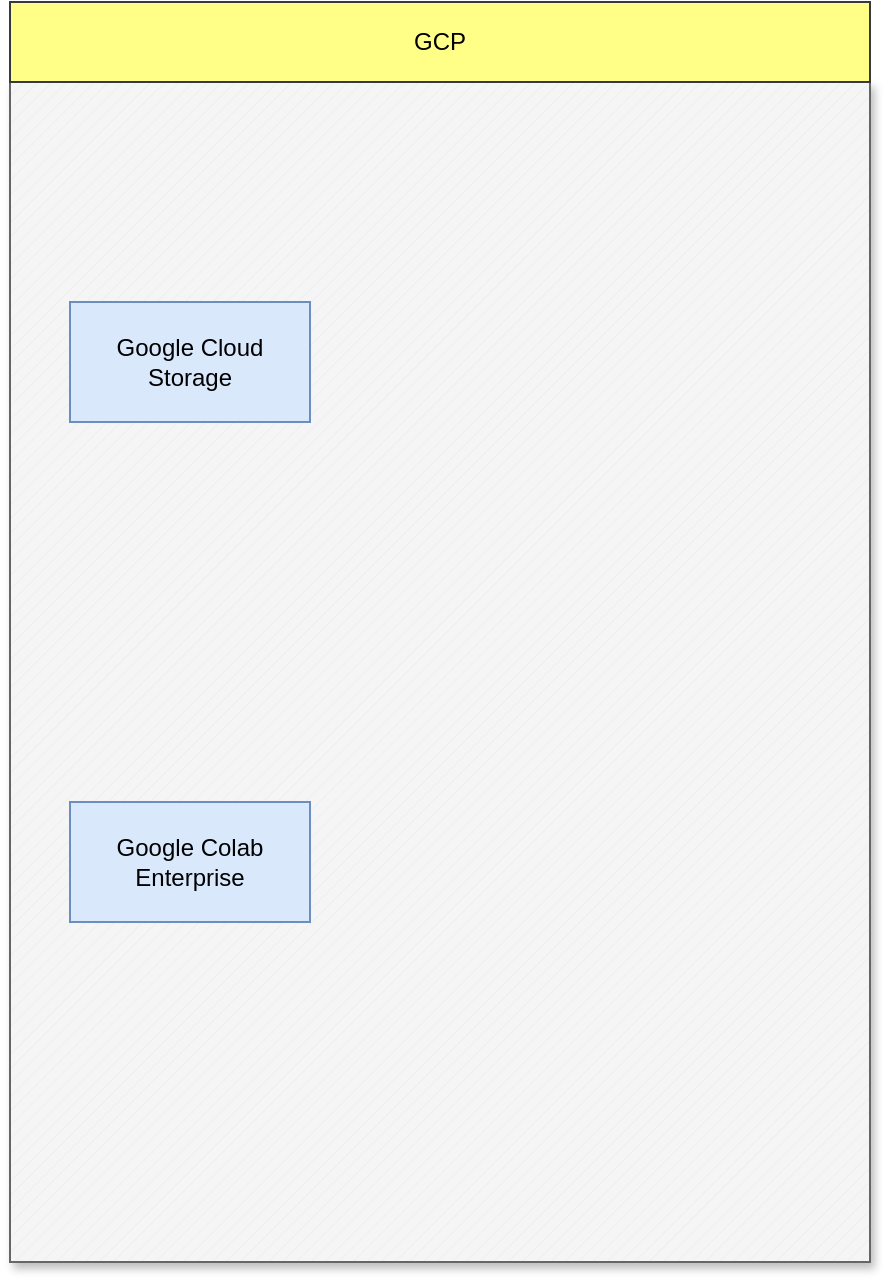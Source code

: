 <mxfile version="26.1.0" pages="4">
  <diagram id="ygqiq3oBdgNy8tMTnnIn" name="GCP">
    <mxGraphModel dx="880" dy="426" grid="1" gridSize="10" guides="1" tooltips="1" connect="1" arrows="1" fold="1" page="1" pageScale="1" pageWidth="827" pageHeight="1169" math="0" shadow="0">
      <root>
        <mxCell id="0" />
        <mxCell id="1" parent="0" />
        <mxCell id="Rsj3dL-EIwJRunG1osvN-1" value="" style="verticalLabelPosition=bottom;verticalAlign=top;html=1;shape=mxgraph.basic.patternFillRect;fillStyle=diag;step=5;fillStrokeWidth=0.2;fillStrokeColor=#dddddd;shadow=1;fillColor=#f5f5f5;fontColor=#333333;strokeColor=#666666;" vertex="1" parent="1">
          <mxGeometry x="320" y="680" width="430" height="590" as="geometry" />
        </mxCell>
        <UserObject label="&lt;font style=&quot;color: rgb(0, 0, 0);&quot;&gt;Google Cloud Storage&lt;/font&gt;" link="data:page/id,kEsczLIVPEFL4yCQ2tGk" id="iYUzOtnvTbg7wEWpSSFN-5">
          <mxCell style="rounded=0;whiteSpace=wrap;html=1;fillColor=#dae8fc;strokeColor=#6c8ebf;" vertex="1" parent="1">
            <mxGeometry x="350" y="790" width="120" height="60" as="geometry" />
          </mxCell>
        </UserObject>
        <mxCell id="iYUzOtnvTbg7wEWpSSFN-9" value="Google Colab Enterprise" style="rounded=0;whiteSpace=wrap;html=1;fillColor=#dae8fc;strokeColor=#6c8ebf;" vertex="1" parent="1">
          <mxGeometry x="350" y="1040" width="120" height="60" as="geometry" />
        </mxCell>
        <mxCell id="Rsj3dL-EIwJRunG1osvN-15" value="GCP" style="rounded=0;whiteSpace=wrap;html=1;fillColor=#ffff88;strokeColor=#36393d;" vertex="1" parent="1">
          <mxGeometry x="320" y="640" width="430" height="40" as="geometry" />
        </mxCell>
      </root>
    </mxGraphModel>
  </diagram>
  <diagram name="PIPELINE" id="zKmUaz1M9zcyhKT5BYp9">
    <mxGraphModel dx="1100" dy="533" grid="1" gridSize="10" guides="1" tooltips="1" connect="1" arrows="1" fold="1" page="1" pageScale="1" pageWidth="827" pageHeight="1169" math="0" shadow="0">
      <root>
        <mxCell id="0" />
        <mxCell id="1" parent="0" />
        <mxCell id="xZSJAuJluVSql3U0-4sX-12" style="edgeStyle=orthogonalEdgeStyle;rounded=0;orthogonalLoop=1;jettySize=auto;html=1;entryX=0.5;entryY=0;entryDx=0;entryDy=0;" edge="1" parent="1" source="xZSJAuJluVSql3U0-4sX-1" target="xZSJAuJluVSql3U0-4sX-2">
          <mxGeometry relative="1" as="geometry" />
        </mxCell>
        <mxCell id="xZSJAuJluVSql3U0-4sX-1" value="GitHub Repository" style="rounded=0;whiteSpace=wrap;html=1;" vertex="1" parent="1">
          <mxGeometry x="350" y="380" width="120" height="60" as="geometry" />
        </mxCell>
        <mxCell id="xZSJAuJluVSql3U0-4sX-13" style="edgeStyle=orthogonalEdgeStyle;rounded=0;orthogonalLoop=1;jettySize=auto;html=1;entryX=0.5;entryY=0;entryDx=0;entryDy=0;" edge="1" parent="1" source="xZSJAuJluVSql3U0-4sX-2" target="xZSJAuJluVSql3U0-4sX-3">
          <mxGeometry relative="1" as="geometry" />
        </mxCell>
        <mxCell id="xZSJAuJluVSql3U0-4sX-2" value="Commit &amp;amp; Push Changes" style="rounded=0;whiteSpace=wrap;html=1;" vertex="1" parent="1">
          <mxGeometry x="350" y="470" width="120" height="60" as="geometry" />
        </mxCell>
        <mxCell id="xZSJAuJluVSql3U0-4sX-14" style="edgeStyle=orthogonalEdgeStyle;rounded=0;orthogonalLoop=1;jettySize=auto;html=1;" edge="1" parent="1" source="xZSJAuJluVSql3U0-4sX-3" target="xZSJAuJluVSql3U0-4sX-4">
          <mxGeometry relative="1" as="geometry" />
        </mxCell>
        <mxCell id="xZSJAuJluVSql3U0-4sX-3" value="GitHub Actions (Pipeline)" style="rounded=0;whiteSpace=wrap;html=1;" vertex="1" parent="1">
          <mxGeometry x="350" y="564.5" width="120" height="60" as="geometry" />
        </mxCell>
        <mxCell id="xZSJAuJluVSql3U0-4sX-15" style="edgeStyle=orthogonalEdgeStyle;rounded=0;orthogonalLoop=1;jettySize=auto;html=1;entryX=0.5;entryY=0;entryDx=0;entryDy=0;" edge="1" parent="1" source="xZSJAuJluVSql3U0-4sX-4" target="xZSJAuJluVSql3U0-4sX-5">
          <mxGeometry relative="1" as="geometry" />
        </mxCell>
        <mxCell id="xZSJAuJluVSql3U0-4sX-4" value="Terraform Deploys Infrastructure" style="rounded=0;whiteSpace=wrap;html=1;" vertex="1" parent="1">
          <mxGeometry x="350" y="660" width="120" height="60" as="geometry" />
        </mxCell>
        <mxCell id="xZSJAuJluVSql3U0-4sX-19" style="edgeStyle=orthogonalEdgeStyle;rounded=0;orthogonalLoop=1;jettySize=auto;html=1;entryX=0.5;entryY=0;entryDx=0;entryDy=0;" edge="1" parent="1" source="xZSJAuJluVSql3U0-4sX-5" target="xZSJAuJluVSql3U0-4sX-6">
          <mxGeometry relative="1" as="geometry" />
        </mxCell>
        <mxCell id="xZSJAuJluVSql3U0-4sX-20" style="edgeStyle=orthogonalEdgeStyle;rounded=0;orthogonalLoop=1;jettySize=auto;html=1;" edge="1" parent="1" source="xZSJAuJluVSql3U0-4sX-5" target="xZSJAuJluVSql3U0-4sX-8">
          <mxGeometry relative="1" as="geometry" />
        </mxCell>
        <mxCell id="xZSJAuJluVSql3U0-4sX-5" value="Terraform Deploys Infrastructure" style="rounded=0;whiteSpace=wrap;html=1;" vertex="1" parent="1">
          <mxGeometry x="350" y="750" width="120" height="60" as="geometry" />
        </mxCell>
        <mxCell id="xZSJAuJluVSql3U0-4sX-6" value="Google Cloud Storage (GCS)" style="rounded=0;whiteSpace=wrap;html=1;" vertex="1" parent="1">
          <mxGeometry x="180" y="840" width="120" height="60" as="geometry" />
        </mxCell>
        <mxCell id="xZSJAuJluVSql3U0-4sX-8" value="Google Colab Enterprise" style="rounded=0;whiteSpace=wrap;html=1;" vertex="1" parent="1">
          <mxGeometry x="520" y="840" width="120" height="60" as="geometry" />
        </mxCell>
        <mxCell id="xY-s-Krp8g2zfNenLNA0-2" style="edgeStyle=orthogonalEdgeStyle;rounded=0;orthogonalLoop=1;jettySize=auto;html=1;" edge="1" parent="1" source="xY-s-Krp8g2zfNenLNA0-1" target="xZSJAuJluVSql3U0-4sX-1">
          <mxGeometry relative="1" as="geometry" />
        </mxCell>
        <mxCell id="xY-s-Krp8g2zfNenLNA0-1" value="PIPELINE" style="rounded=0;whiteSpace=wrap;html=1;" vertex="1" parent="1">
          <mxGeometry x="350" y="290" width="120" height="60" as="geometry" />
        </mxCell>
      </root>
    </mxGraphModel>
  </diagram>
  <diagram id="kEsczLIVPEFL4yCQ2tGk" name="Google Cloud Storage">
    <mxGraphModel dx="880" dy="426" grid="1" gridSize="10" guides="1" tooltips="1" connect="1" arrows="1" fold="1" page="1" pageScale="1" pageWidth="827" pageHeight="1169" math="0" shadow="0">
      <root>
        <mxCell id="0" />
        <mxCell id="1" parent="0" />
        <mxCell id="KYKIBfHDgE27cLQCvwY7-4" style="edgeStyle=orthogonalEdgeStyle;rounded=0;orthogonalLoop=1;jettySize=auto;html=1;entryX=0.5;entryY=0;entryDx=0;entryDy=0;" edge="1" parent="1" source="KYKIBfHDgE27cLQCvwY7-2" target="KYKIBfHDgE27cLQCvwY7-3">
          <mxGeometry relative="1" as="geometry" />
        </mxCell>
        <mxCell id="KYKIBfHDgE27cLQCvwY7-2" value="Google Cloud Storage" style="rounded=0;whiteSpace=wrap;html=1;" vertex="1" parent="1">
          <mxGeometry x="180" y="840" width="120" height="60" as="geometry" />
        </mxCell>
        <mxCell id="KYKIBfHDgE27cLQCvwY7-3" value="Stores Notebooks &amp;amp; Data" style="rounded=0;whiteSpace=wrap;html=1;" vertex="1" parent="1">
          <mxGeometry x="180" y="940" width="120" height="60" as="geometry" />
        </mxCell>
      </root>
    </mxGraphModel>
  </diagram>
  <diagram id="lBJ4LGP0oE7fjDv5GLY0" name="Google Colab Enterprise">
    <mxGraphModel dx="880" dy="426" grid="1" gridSize="10" guides="1" tooltips="1" connect="1" arrows="1" fold="1" page="1" pageScale="1" pageWidth="827" pageHeight="1169" math="0" shadow="0">
      <root>
        <mxCell id="0" />
        <mxCell id="1" parent="0" />
        <mxCell id="aoq7fKEs0TXCKTT5A7D--1" style="edgeStyle=orthogonalEdgeStyle;rounded=0;orthogonalLoop=1;jettySize=auto;html=1;" edge="1" parent="1" source="aoq7fKEs0TXCKTT5A7D--2" target="aoq7fKEs0TXCKTT5A7D--4">
          <mxGeometry relative="1" as="geometry" />
        </mxCell>
        <mxCell id="aoq7fKEs0TXCKTT5A7D--2" value="Google Colab Enterprise" style="rounded=0;whiteSpace=wrap;html=1;" vertex="1" parent="1">
          <mxGeometry x="520" y="840" width="120" height="60" as="geometry" />
        </mxCell>
        <mxCell id="aoq7fKEs0TXCKTT5A7D--3" style="edgeStyle=orthogonalEdgeStyle;rounded=0;orthogonalLoop=1;jettySize=auto;html=1;" edge="1" parent="1" source="aoq7fKEs0TXCKTT5A7D--4" target="aoq7fKEs0TXCKTT5A7D--6">
          <mxGeometry relative="1" as="geometry" />
        </mxCell>
        <mxCell id="aoq7fKEs0TXCKTT5A7D--4" value="Google Colab Schedule Triggers Execution" style="rounded=0;whiteSpace=wrap;html=1;" vertex="1" parent="1">
          <mxGeometry x="520" y="940" width="120" height="60" as="geometry" />
        </mxCell>
        <mxCell id="aoq7fKEs0TXCKTT5A7D--5" style="edgeStyle=orthogonalEdgeStyle;rounded=0;orthogonalLoop=1;jettySize=auto;html=1;entryX=0.5;entryY=0;entryDx=0;entryDy=0;" edge="1" parent="1" source="aoq7fKEs0TXCKTT5A7D--6" target="aoq7fKEs0TXCKTT5A7D--7">
          <mxGeometry relative="1" as="geometry" />
        </mxCell>
        <mxCell id="aoq7fKEs0TXCKTT5A7D--6" value="Notebook Runs &amp;amp; Processes Data" style="rounded=0;whiteSpace=wrap;html=1;" vertex="1" parent="1">
          <mxGeometry x="520" y="1040" width="120" height="60" as="geometry" />
        </mxCell>
        <mxCell id="aoq7fKEs0TXCKTT5A7D--7" value="Results Stored in GCS" style="rounded=0;whiteSpace=wrap;html=1;" vertex="1" parent="1">
          <mxGeometry x="520" y="1140" width="120" height="60" as="geometry" />
        </mxCell>
      </root>
    </mxGraphModel>
  </diagram>
</mxfile>
